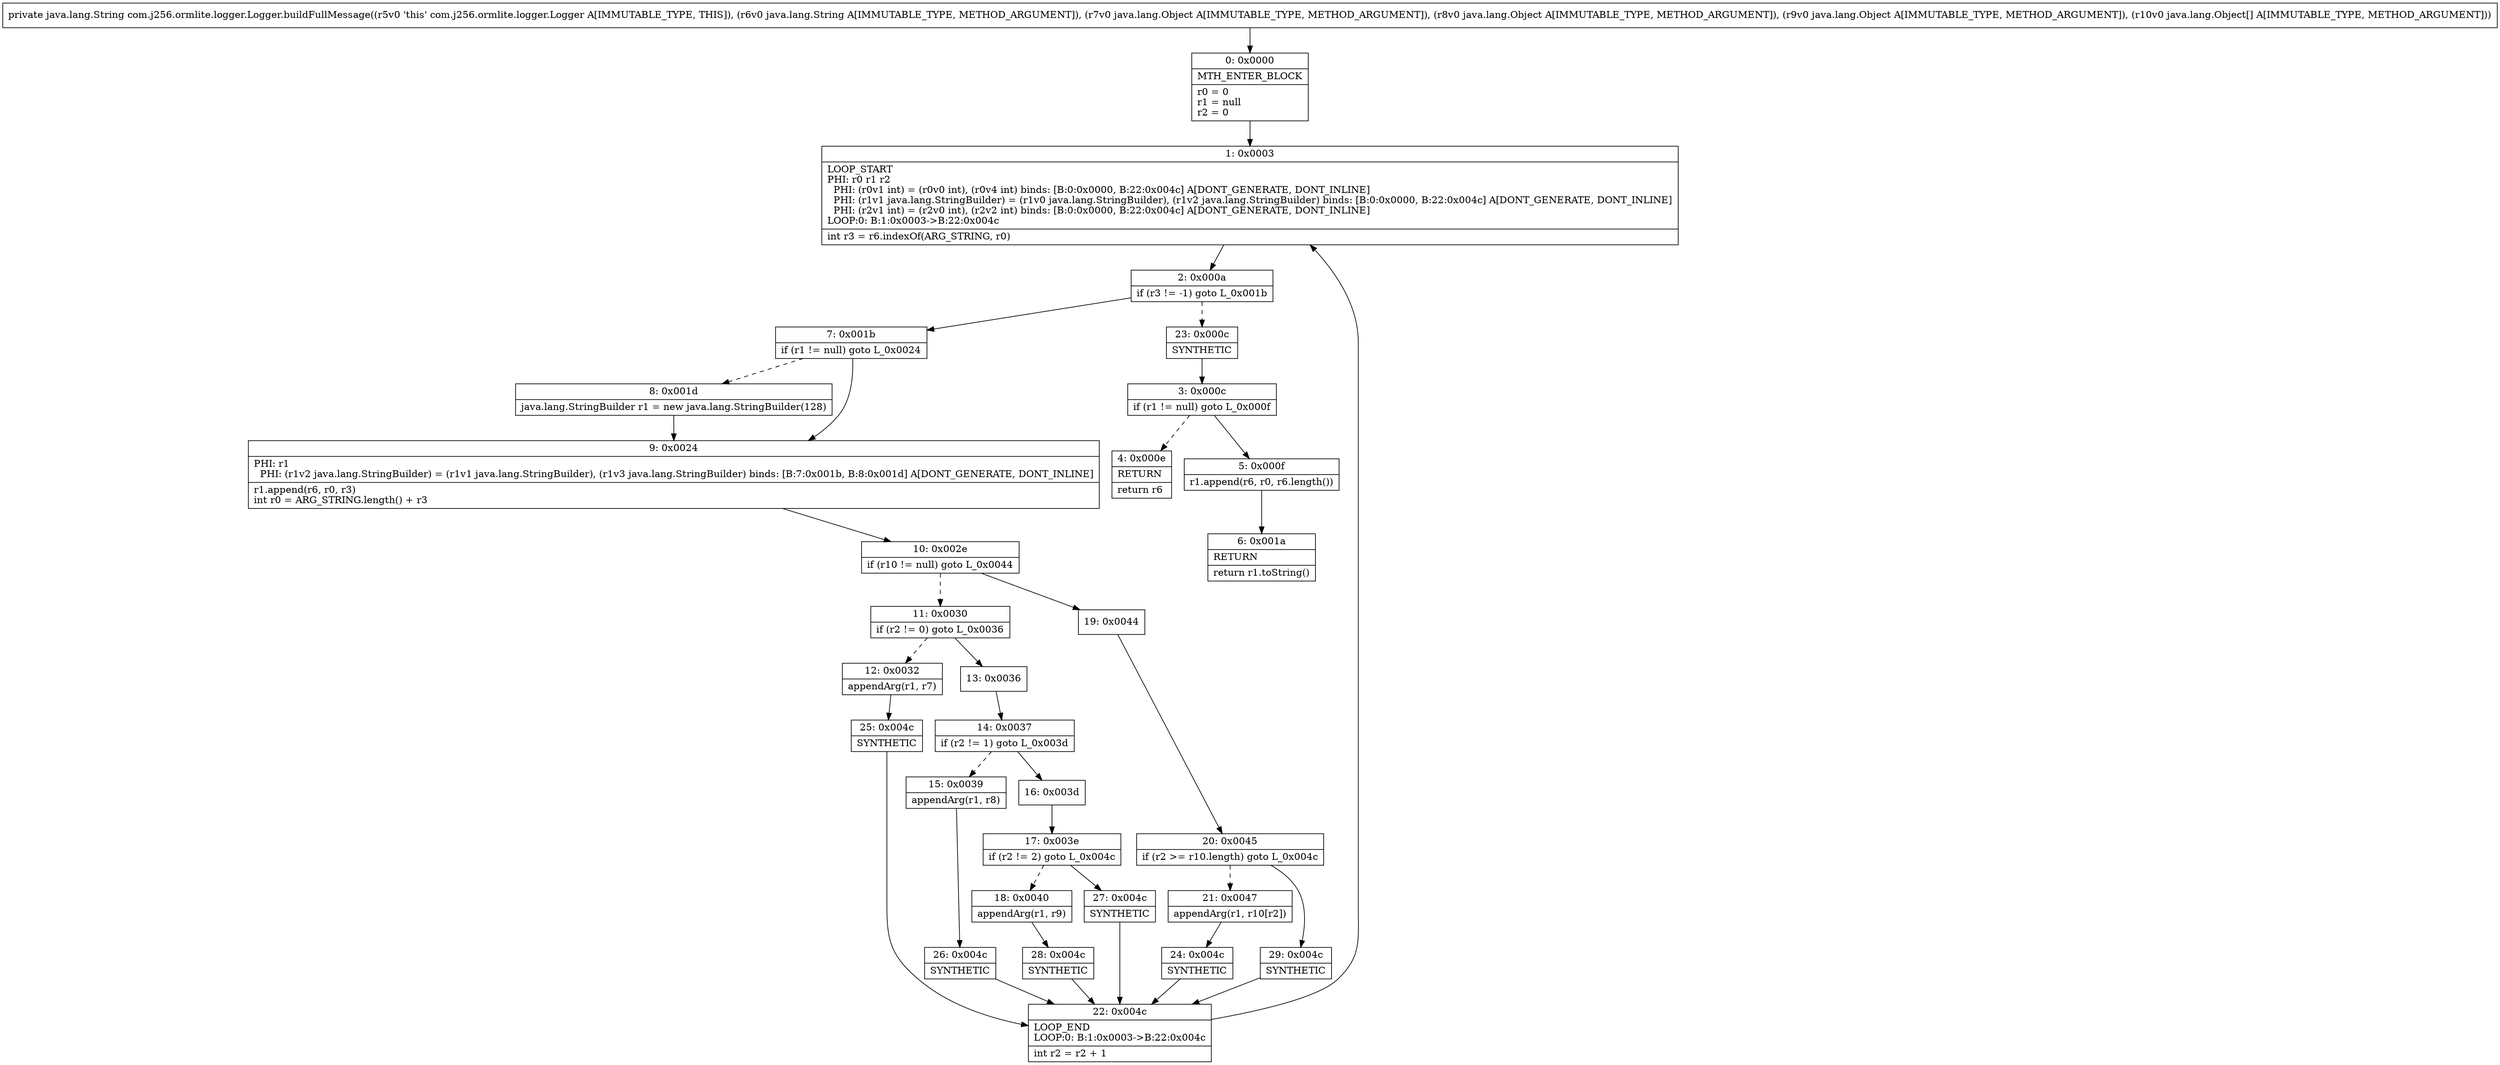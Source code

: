 digraph "CFG forcom.j256.ormlite.logger.Logger.buildFullMessage(Ljava\/lang\/String;Ljava\/lang\/Object;Ljava\/lang\/Object;Ljava\/lang\/Object;[Ljava\/lang\/Object;)Ljava\/lang\/String;" {
Node_0 [shape=record,label="{0\:\ 0x0000|MTH_ENTER_BLOCK\l|r0 = 0\lr1 = null\lr2 = 0\l}"];
Node_1 [shape=record,label="{1\:\ 0x0003|LOOP_START\lPHI: r0 r1 r2 \l  PHI: (r0v1 int) = (r0v0 int), (r0v4 int) binds: [B:0:0x0000, B:22:0x004c] A[DONT_GENERATE, DONT_INLINE]\l  PHI: (r1v1 java.lang.StringBuilder) = (r1v0 java.lang.StringBuilder), (r1v2 java.lang.StringBuilder) binds: [B:0:0x0000, B:22:0x004c] A[DONT_GENERATE, DONT_INLINE]\l  PHI: (r2v1 int) = (r2v0 int), (r2v2 int) binds: [B:0:0x0000, B:22:0x004c] A[DONT_GENERATE, DONT_INLINE]\lLOOP:0: B:1:0x0003\-\>B:22:0x004c\l|int r3 = r6.indexOf(ARG_STRING, r0)\l}"];
Node_2 [shape=record,label="{2\:\ 0x000a|if (r3 != \-1) goto L_0x001b\l}"];
Node_3 [shape=record,label="{3\:\ 0x000c|if (r1 != null) goto L_0x000f\l}"];
Node_4 [shape=record,label="{4\:\ 0x000e|RETURN\l|return r6\l}"];
Node_5 [shape=record,label="{5\:\ 0x000f|r1.append(r6, r0, r6.length())\l}"];
Node_6 [shape=record,label="{6\:\ 0x001a|RETURN\l|return r1.toString()\l}"];
Node_7 [shape=record,label="{7\:\ 0x001b|if (r1 != null) goto L_0x0024\l}"];
Node_8 [shape=record,label="{8\:\ 0x001d|java.lang.StringBuilder r1 = new java.lang.StringBuilder(128)\l}"];
Node_9 [shape=record,label="{9\:\ 0x0024|PHI: r1 \l  PHI: (r1v2 java.lang.StringBuilder) = (r1v1 java.lang.StringBuilder), (r1v3 java.lang.StringBuilder) binds: [B:7:0x001b, B:8:0x001d] A[DONT_GENERATE, DONT_INLINE]\l|r1.append(r6, r0, r3)\lint r0 = ARG_STRING.length() + r3\l}"];
Node_10 [shape=record,label="{10\:\ 0x002e|if (r10 != null) goto L_0x0044\l}"];
Node_11 [shape=record,label="{11\:\ 0x0030|if (r2 != 0) goto L_0x0036\l}"];
Node_12 [shape=record,label="{12\:\ 0x0032|appendArg(r1, r7)\l}"];
Node_13 [shape=record,label="{13\:\ 0x0036}"];
Node_14 [shape=record,label="{14\:\ 0x0037|if (r2 != 1) goto L_0x003d\l}"];
Node_15 [shape=record,label="{15\:\ 0x0039|appendArg(r1, r8)\l}"];
Node_16 [shape=record,label="{16\:\ 0x003d}"];
Node_17 [shape=record,label="{17\:\ 0x003e|if (r2 != 2) goto L_0x004c\l}"];
Node_18 [shape=record,label="{18\:\ 0x0040|appendArg(r1, r9)\l}"];
Node_19 [shape=record,label="{19\:\ 0x0044}"];
Node_20 [shape=record,label="{20\:\ 0x0045|if (r2 \>= r10.length) goto L_0x004c\l}"];
Node_21 [shape=record,label="{21\:\ 0x0047|appendArg(r1, r10[r2])\l}"];
Node_22 [shape=record,label="{22\:\ 0x004c|LOOP_END\lLOOP:0: B:1:0x0003\-\>B:22:0x004c\l|int r2 = r2 + 1\l}"];
Node_23 [shape=record,label="{23\:\ 0x000c|SYNTHETIC\l}"];
Node_24 [shape=record,label="{24\:\ 0x004c|SYNTHETIC\l}"];
Node_25 [shape=record,label="{25\:\ 0x004c|SYNTHETIC\l}"];
Node_26 [shape=record,label="{26\:\ 0x004c|SYNTHETIC\l}"];
Node_27 [shape=record,label="{27\:\ 0x004c|SYNTHETIC\l}"];
Node_28 [shape=record,label="{28\:\ 0x004c|SYNTHETIC\l}"];
Node_29 [shape=record,label="{29\:\ 0x004c|SYNTHETIC\l}"];
MethodNode[shape=record,label="{private java.lang.String com.j256.ormlite.logger.Logger.buildFullMessage((r5v0 'this' com.j256.ormlite.logger.Logger A[IMMUTABLE_TYPE, THIS]), (r6v0 java.lang.String A[IMMUTABLE_TYPE, METHOD_ARGUMENT]), (r7v0 java.lang.Object A[IMMUTABLE_TYPE, METHOD_ARGUMENT]), (r8v0 java.lang.Object A[IMMUTABLE_TYPE, METHOD_ARGUMENT]), (r9v0 java.lang.Object A[IMMUTABLE_TYPE, METHOD_ARGUMENT]), (r10v0 java.lang.Object[] A[IMMUTABLE_TYPE, METHOD_ARGUMENT])) }"];
MethodNode -> Node_0;
Node_0 -> Node_1;
Node_1 -> Node_2;
Node_2 -> Node_7;
Node_2 -> Node_23[style=dashed];
Node_3 -> Node_4[style=dashed];
Node_3 -> Node_5;
Node_5 -> Node_6;
Node_7 -> Node_8[style=dashed];
Node_7 -> Node_9;
Node_8 -> Node_9;
Node_9 -> Node_10;
Node_10 -> Node_11[style=dashed];
Node_10 -> Node_19;
Node_11 -> Node_12[style=dashed];
Node_11 -> Node_13;
Node_12 -> Node_25;
Node_13 -> Node_14;
Node_14 -> Node_15[style=dashed];
Node_14 -> Node_16;
Node_15 -> Node_26;
Node_16 -> Node_17;
Node_17 -> Node_18[style=dashed];
Node_17 -> Node_27;
Node_18 -> Node_28;
Node_19 -> Node_20;
Node_20 -> Node_21[style=dashed];
Node_20 -> Node_29;
Node_21 -> Node_24;
Node_22 -> Node_1;
Node_23 -> Node_3;
Node_24 -> Node_22;
Node_25 -> Node_22;
Node_26 -> Node_22;
Node_27 -> Node_22;
Node_28 -> Node_22;
Node_29 -> Node_22;
}

